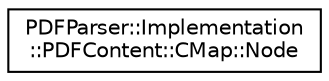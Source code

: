 digraph "类继承关系图"
{
  edge [fontname="Helvetica",fontsize="10",labelfontname="Helvetica",labelfontsize="10"];
  node [fontname="Helvetica",fontsize="10",shape=record];
  rankdir="LR";
  Node0 [label="PDFParser::Implementation\l::PDFContent::CMap::Node",height=0.2,width=0.4,color="black", fillcolor="white", style="filled",URL="$struct_p_d_f_parser_1_1_implementation_1_1_p_d_f_content_1_1_c_map_1_1_node.html"];
}

